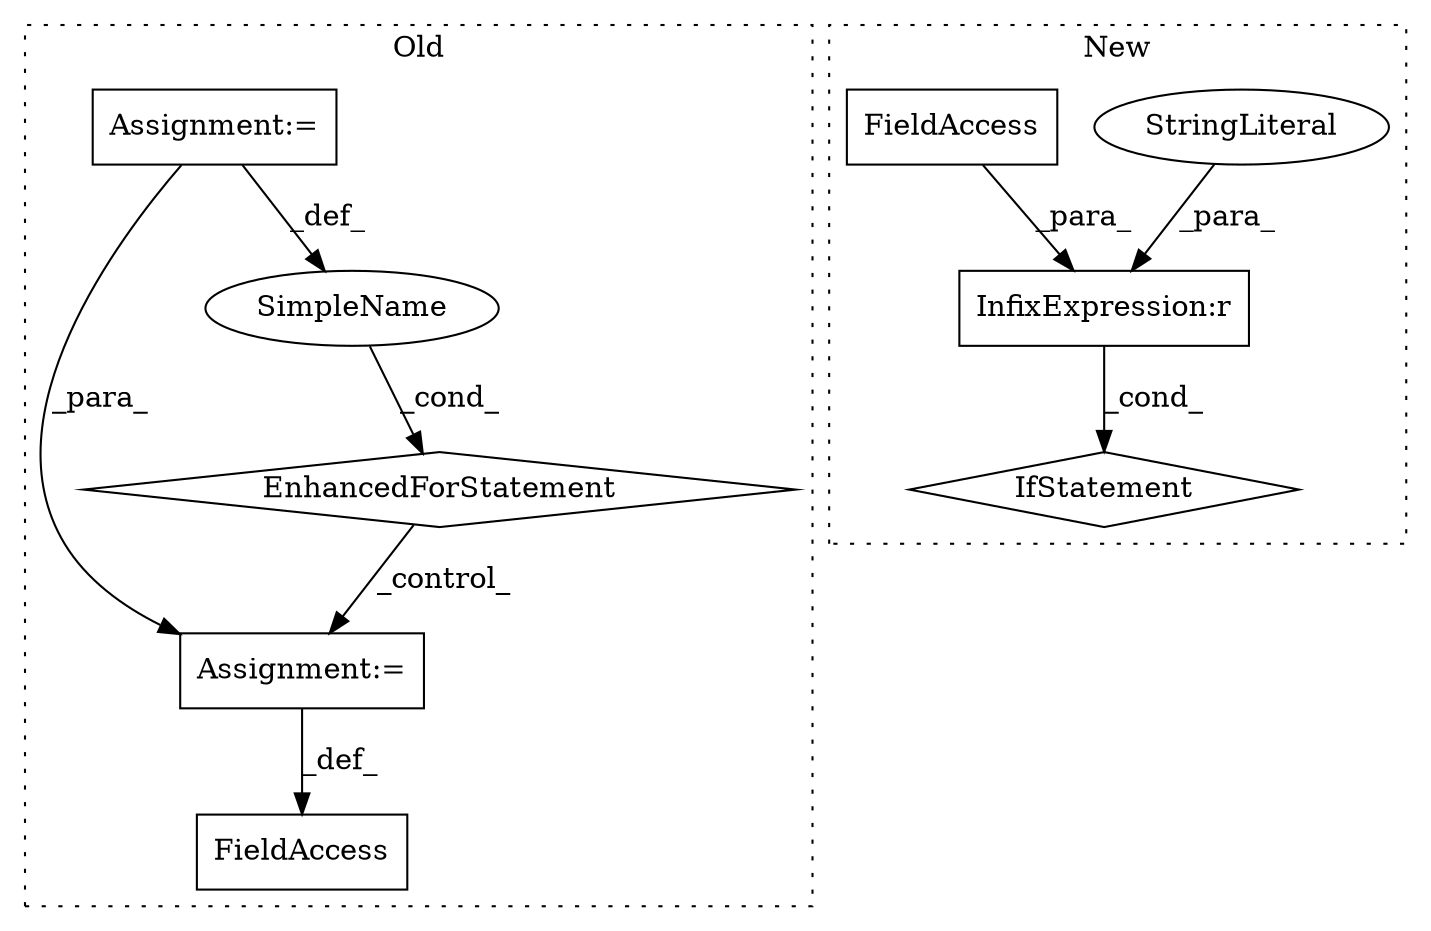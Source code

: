 digraph G {
subgraph cluster0 {
1 [label="EnhancedForStatement" a="70" s="29567,29657" l="66,2" shape="diamond"];
3 [label="Assignment:=" a="7" s="29567,29657" l="66,2" shape="box"];
4 [label="Assignment:=" a="7" s="29891" l="1" shape="box"];
5 [label="SimpleName" a="42" s="29637" l="5" shape="ellipse"];
9 [label="FieldAccess" a="22" s="29865" l="26" shape="box"];
label = "Old";
style="dotted";
}
subgraph cluster1 {
2 [label="IfStatement" a="25" s="29728,29759" l="4,2" shape="diamond"];
6 [label="InfixExpression:r" a="27" s="29748" l="4" shape="box"];
7 [label="StringLiteral" a="45" s="29752" l="7" shape="ellipse"];
8 [label="FieldAccess" a="22" s="29732" l="16" shape="box"];
label = "New";
style="dotted";
}
1 -> 4 [label="_control_"];
3 -> 5 [label="_def_"];
3 -> 4 [label="_para_"];
4 -> 9 [label="_def_"];
5 -> 1 [label="_cond_"];
6 -> 2 [label="_cond_"];
7 -> 6 [label="_para_"];
8 -> 6 [label="_para_"];
}